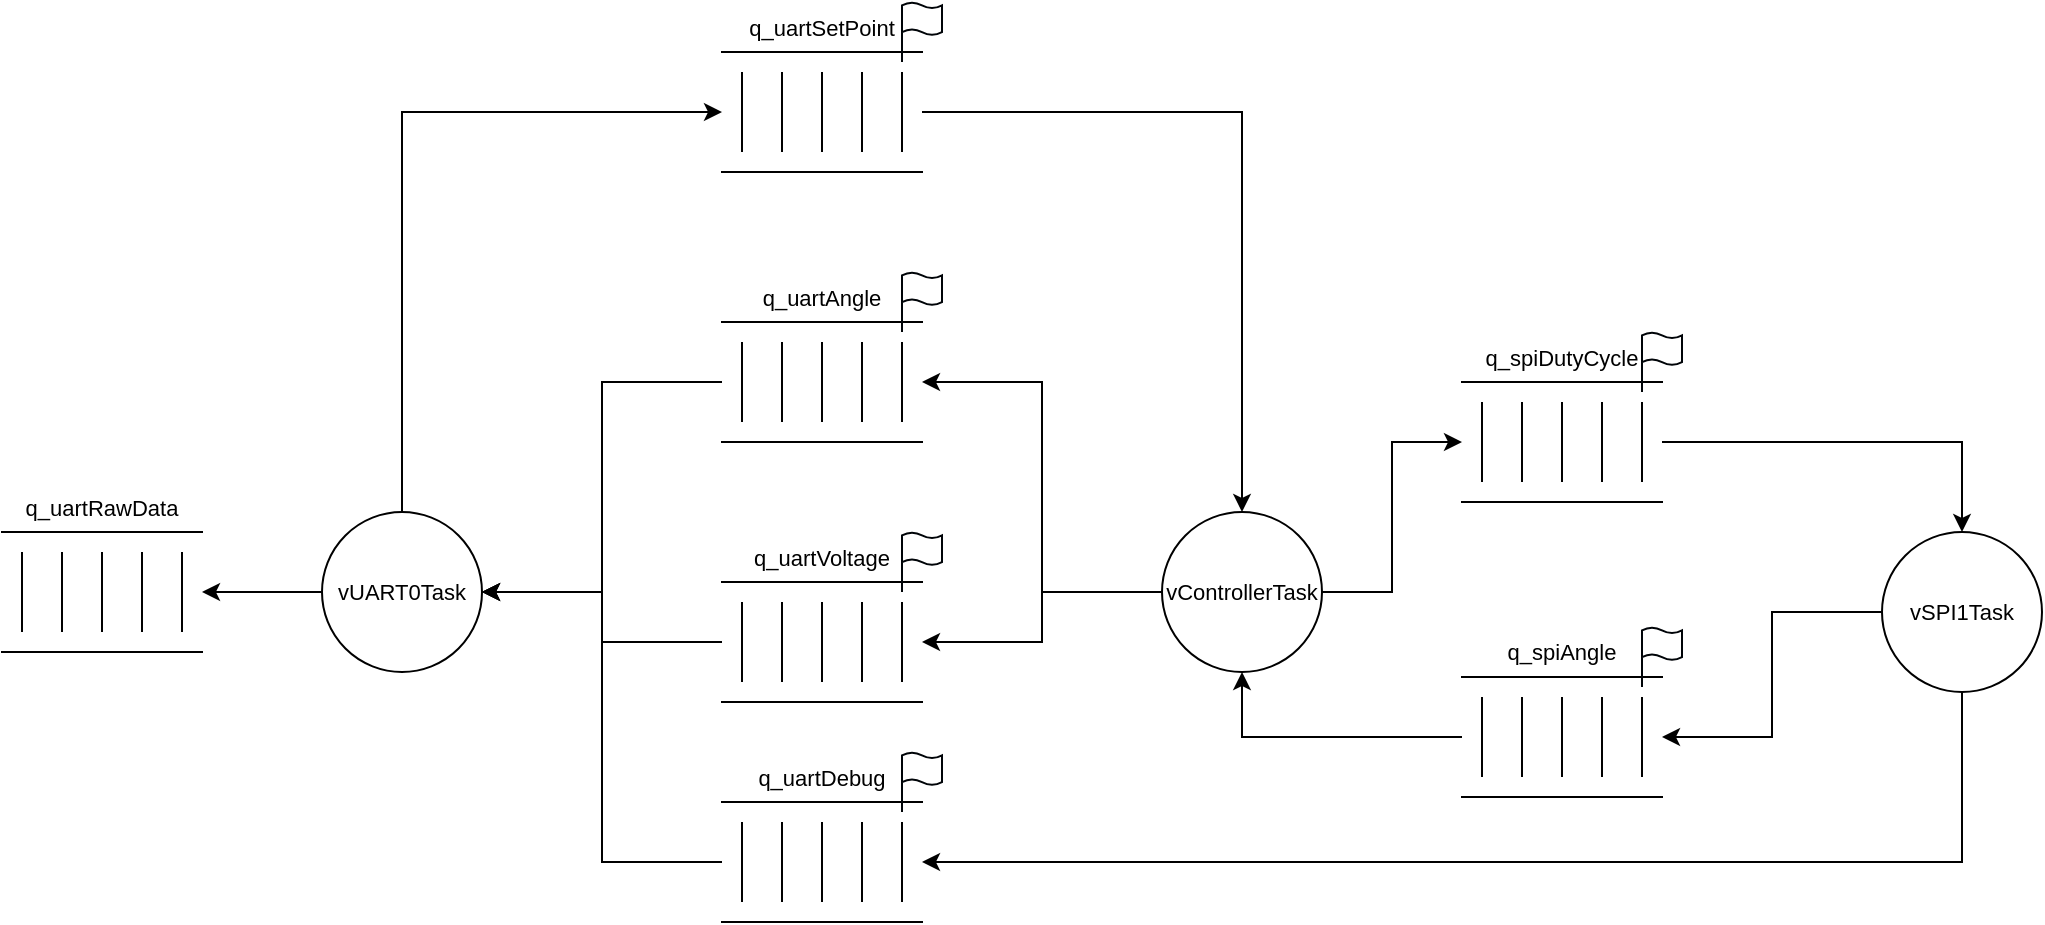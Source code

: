 <mxfile version="21.2.8" type="device">
  <diagram name="Page-1" id="uVm50r44yL1HAVge5XId">
    <mxGraphModel dx="2280" dy="825" grid="1" gridSize="10" guides="1" tooltips="1" connect="1" arrows="1" fold="1" page="1" pageScale="1" pageWidth="850" pageHeight="1100" math="0" shadow="0">
      <root>
        <mxCell id="0" />
        <mxCell id="1" parent="0" />
        <mxCell id="PwKN2gIFKv-cYixmfmU2-94" style="edgeStyle=orthogonalEdgeStyle;rounded=0;orthogonalLoop=1;jettySize=auto;html=1;entryX=0;entryY=0.5;entryDx=0;entryDy=0;" edge="1" parent="1" source="PwKN2gIFKv-cYixmfmU2-2" target="PwKN2gIFKv-cYixmfmU2-27">
          <mxGeometry relative="1" as="geometry">
            <Array as="points">
              <mxPoint x="-170" y="170" />
            </Array>
          </mxGeometry>
        </mxCell>
        <mxCell id="PwKN2gIFKv-cYixmfmU2-107" style="edgeStyle=orthogonalEdgeStyle;rounded=0;orthogonalLoop=1;jettySize=auto;html=1;entryX=1;entryY=0.5;entryDx=0;entryDy=0;" edge="1" parent="1" source="PwKN2gIFKv-cYixmfmU2-2" target="PwKN2gIFKv-cYixmfmU2-63">
          <mxGeometry relative="1" as="geometry" />
        </mxCell>
        <mxCell id="PwKN2gIFKv-cYixmfmU2-2" value="&lt;font style=&quot;font-size: 11px;&quot;&gt;vUART0Task&lt;/font&gt;" style="ellipse;whiteSpace=wrap;html=1;aspect=fixed;" vertex="1" parent="1">
          <mxGeometry x="-210" y="370" width="80" height="80" as="geometry" />
        </mxCell>
        <mxCell id="PwKN2gIFKv-cYixmfmU2-108" style="edgeStyle=orthogonalEdgeStyle;rounded=0;orthogonalLoop=1;jettySize=auto;html=1;entryX=1;entryY=0.5;entryDx=0;entryDy=0;" edge="1" parent="1" source="PwKN2gIFKv-cYixmfmU2-12" target="PwKN2gIFKv-cYixmfmU2-54">
          <mxGeometry relative="1" as="geometry" />
        </mxCell>
        <mxCell id="PwKN2gIFKv-cYixmfmU2-109" style="edgeStyle=orthogonalEdgeStyle;rounded=0;orthogonalLoop=1;jettySize=auto;html=1;entryX=1;entryY=0.5;entryDx=0;entryDy=0;" edge="1" parent="1" source="PwKN2gIFKv-cYixmfmU2-12" target="PwKN2gIFKv-cYixmfmU2-3">
          <mxGeometry relative="1" as="geometry">
            <Array as="points">
              <mxPoint x="610" y="545" />
            </Array>
          </mxGeometry>
        </mxCell>
        <mxCell id="PwKN2gIFKv-cYixmfmU2-12" value="&lt;font style=&quot;font-size: 11px;&quot;&gt;vSPI1Task&lt;/font&gt;" style="ellipse;whiteSpace=wrap;html=1;aspect=fixed;" vertex="1" parent="1">
          <mxGeometry x="570" y="380" width="80" height="80" as="geometry" />
        </mxCell>
        <mxCell id="PwKN2gIFKv-cYixmfmU2-97" style="edgeStyle=orthogonalEdgeStyle;rounded=0;orthogonalLoop=1;jettySize=auto;html=1;entryX=1;entryY=0.5;entryDx=0;entryDy=0;" edge="1" parent="1" source="PwKN2gIFKv-cYixmfmU2-13" target="PwKN2gIFKv-cYixmfmU2-18">
          <mxGeometry relative="1" as="geometry" />
        </mxCell>
        <mxCell id="PwKN2gIFKv-cYixmfmU2-99" style="edgeStyle=orthogonalEdgeStyle;rounded=0;orthogonalLoop=1;jettySize=auto;html=1;entryX=1;entryY=0.5;entryDx=0;entryDy=0;" edge="1" parent="1" source="PwKN2gIFKv-cYixmfmU2-13" target="PwKN2gIFKv-cYixmfmU2-36">
          <mxGeometry relative="1" as="geometry" />
        </mxCell>
        <mxCell id="PwKN2gIFKv-cYixmfmU2-100" style="edgeStyle=orthogonalEdgeStyle;rounded=0;orthogonalLoop=1;jettySize=auto;html=1;entryX=0;entryY=0.5;entryDx=0;entryDy=0;" edge="1" parent="1" source="PwKN2gIFKv-cYixmfmU2-13" target="PwKN2gIFKv-cYixmfmU2-45">
          <mxGeometry relative="1" as="geometry" />
        </mxCell>
        <mxCell id="PwKN2gIFKv-cYixmfmU2-13" value="&lt;font style=&quot;font-size: 11px;&quot;&gt;vControllerTask&lt;/font&gt;" style="ellipse;whiteSpace=wrap;html=1;aspect=fixed;" vertex="1" parent="1">
          <mxGeometry x="210" y="370" width="80" height="80" as="geometry" />
        </mxCell>
        <mxCell id="PwKN2gIFKv-cYixmfmU2-15" value="" style="group" vertex="1" connectable="0" parent="1">
          <mxGeometry x="-10" y="490" width="110" height="85" as="geometry" />
        </mxCell>
        <mxCell id="PwKN2gIFKv-cYixmfmU2-10" value="" style="group" vertex="1" connectable="0" parent="PwKN2gIFKv-cYixmfmU2-15">
          <mxGeometry y="25" width="100" height="60" as="geometry" />
        </mxCell>
        <mxCell id="PwKN2gIFKv-cYixmfmU2-3" value="" style="shape=partialRectangle;whiteSpace=wrap;html=1;left=0;right=0;fillColor=none;" vertex="1" parent="PwKN2gIFKv-cYixmfmU2-10">
          <mxGeometry width="100" height="60" as="geometry" />
        </mxCell>
        <mxCell id="PwKN2gIFKv-cYixmfmU2-5" value="" style="endArrow=none;html=1;rounded=0;" edge="1" parent="PwKN2gIFKv-cYixmfmU2-10">
          <mxGeometry width="50" height="50" relative="1" as="geometry">
            <mxPoint x="10" y="50" as="sourcePoint" />
            <mxPoint x="10" y="10" as="targetPoint" />
          </mxGeometry>
        </mxCell>
        <mxCell id="PwKN2gIFKv-cYixmfmU2-6" value="" style="endArrow=none;html=1;rounded=0;" edge="1" parent="PwKN2gIFKv-cYixmfmU2-10">
          <mxGeometry width="50" height="50" relative="1" as="geometry">
            <mxPoint x="30" y="50" as="sourcePoint" />
            <mxPoint x="30" y="10" as="targetPoint" />
          </mxGeometry>
        </mxCell>
        <mxCell id="PwKN2gIFKv-cYixmfmU2-7" value="" style="endArrow=none;html=1;rounded=0;" edge="1" parent="PwKN2gIFKv-cYixmfmU2-10">
          <mxGeometry width="50" height="50" relative="1" as="geometry">
            <mxPoint x="50" y="50" as="sourcePoint" />
            <mxPoint x="50" y="10" as="targetPoint" />
          </mxGeometry>
        </mxCell>
        <mxCell id="PwKN2gIFKv-cYixmfmU2-8" value="" style="endArrow=none;html=1;rounded=0;" edge="1" parent="PwKN2gIFKv-cYixmfmU2-10">
          <mxGeometry width="50" height="50" relative="1" as="geometry">
            <mxPoint x="70" y="50" as="sourcePoint" />
            <mxPoint x="70" y="10" as="targetPoint" />
          </mxGeometry>
        </mxCell>
        <mxCell id="PwKN2gIFKv-cYixmfmU2-9" value="" style="endArrow=none;html=1;rounded=0;" edge="1" parent="PwKN2gIFKv-cYixmfmU2-10">
          <mxGeometry width="50" height="50" relative="1" as="geometry">
            <mxPoint x="90" y="50" as="sourcePoint" />
            <mxPoint x="90" y="10" as="targetPoint" />
          </mxGeometry>
        </mxCell>
        <mxCell id="PwKN2gIFKv-cYixmfmU2-14" value="&lt;font style=&quot;font-size: 11px;&quot;&gt;q_uartDebug&lt;/font&gt;" style="text;html=1;strokeColor=none;fillColor=none;align=center;verticalAlign=middle;whiteSpace=wrap;rounded=0;" vertex="1" parent="PwKN2gIFKv-cYixmfmU2-15">
          <mxGeometry width="100" height="25" as="geometry" />
        </mxCell>
        <mxCell id="PwKN2gIFKv-cYixmfmU2-85" value="" style="html=1;verticalLabelPosition=bottom;align=center;labelBackgroundColor=#ffffff;verticalAlign=top;strokeWidth=1;strokeColor=#000408;shadow=0;dashed=0;shape=mxgraph.ios7.icons.flag;" vertex="1" parent="PwKN2gIFKv-cYixmfmU2-15">
          <mxGeometry x="90" width="20" height="30" as="geometry" />
        </mxCell>
        <mxCell id="PwKN2gIFKv-cYixmfmU2-16" value="" style="group" vertex="1" connectable="0" parent="1">
          <mxGeometry x="-10" y="250" width="110" height="85" as="geometry" />
        </mxCell>
        <mxCell id="PwKN2gIFKv-cYixmfmU2-17" value="" style="group" vertex="1" connectable="0" parent="PwKN2gIFKv-cYixmfmU2-16">
          <mxGeometry y="25" width="100" height="60" as="geometry" />
        </mxCell>
        <mxCell id="PwKN2gIFKv-cYixmfmU2-18" value="" style="shape=partialRectangle;whiteSpace=wrap;html=1;left=0;right=0;fillColor=none;" vertex="1" parent="PwKN2gIFKv-cYixmfmU2-17">
          <mxGeometry width="100" height="60" as="geometry" />
        </mxCell>
        <mxCell id="PwKN2gIFKv-cYixmfmU2-19" value="" style="endArrow=none;html=1;rounded=0;" edge="1" parent="PwKN2gIFKv-cYixmfmU2-17">
          <mxGeometry width="50" height="50" relative="1" as="geometry">
            <mxPoint x="10" y="50" as="sourcePoint" />
            <mxPoint x="10" y="10" as="targetPoint" />
          </mxGeometry>
        </mxCell>
        <mxCell id="PwKN2gIFKv-cYixmfmU2-20" value="" style="endArrow=none;html=1;rounded=0;" edge="1" parent="PwKN2gIFKv-cYixmfmU2-17">
          <mxGeometry width="50" height="50" relative="1" as="geometry">
            <mxPoint x="30" y="50" as="sourcePoint" />
            <mxPoint x="30" y="10" as="targetPoint" />
          </mxGeometry>
        </mxCell>
        <mxCell id="PwKN2gIFKv-cYixmfmU2-21" value="" style="endArrow=none;html=1;rounded=0;" edge="1" parent="PwKN2gIFKv-cYixmfmU2-17">
          <mxGeometry width="50" height="50" relative="1" as="geometry">
            <mxPoint x="50" y="50" as="sourcePoint" />
            <mxPoint x="50" y="10" as="targetPoint" />
          </mxGeometry>
        </mxCell>
        <mxCell id="PwKN2gIFKv-cYixmfmU2-22" value="" style="endArrow=none;html=1;rounded=0;" edge="1" parent="PwKN2gIFKv-cYixmfmU2-17">
          <mxGeometry width="50" height="50" relative="1" as="geometry">
            <mxPoint x="70" y="50" as="sourcePoint" />
            <mxPoint x="70" y="10" as="targetPoint" />
          </mxGeometry>
        </mxCell>
        <mxCell id="PwKN2gIFKv-cYixmfmU2-23" value="" style="endArrow=none;html=1;rounded=0;" edge="1" parent="PwKN2gIFKv-cYixmfmU2-17">
          <mxGeometry width="50" height="50" relative="1" as="geometry">
            <mxPoint x="90" y="50" as="sourcePoint" />
            <mxPoint x="90" y="10" as="targetPoint" />
          </mxGeometry>
        </mxCell>
        <mxCell id="PwKN2gIFKv-cYixmfmU2-24" value="&lt;font style=&quot;font-size: 11px;&quot;&gt;q_uartAngle&lt;/font&gt;" style="text;html=1;strokeColor=none;fillColor=none;align=center;verticalAlign=middle;whiteSpace=wrap;rounded=0;" vertex="1" parent="PwKN2gIFKv-cYixmfmU2-16">
          <mxGeometry width="100" height="25" as="geometry" />
        </mxCell>
        <mxCell id="PwKN2gIFKv-cYixmfmU2-86" value="" style="html=1;verticalLabelPosition=bottom;align=center;labelBackgroundColor=#ffffff;verticalAlign=top;strokeWidth=1;strokeColor=#000408;shadow=0;dashed=0;shape=mxgraph.ios7.icons.flag;" vertex="1" parent="PwKN2gIFKv-cYixmfmU2-16">
          <mxGeometry x="90" width="20" height="30" as="geometry" />
        </mxCell>
        <mxCell id="PwKN2gIFKv-cYixmfmU2-25" value="" style="group" vertex="1" connectable="0" parent="1">
          <mxGeometry x="-10" y="115" width="110" height="85" as="geometry" />
        </mxCell>
        <mxCell id="PwKN2gIFKv-cYixmfmU2-26" value="" style="group" vertex="1" connectable="0" parent="PwKN2gIFKv-cYixmfmU2-25">
          <mxGeometry y="25" width="100" height="60" as="geometry" />
        </mxCell>
        <mxCell id="PwKN2gIFKv-cYixmfmU2-27" value="" style="shape=partialRectangle;whiteSpace=wrap;html=1;left=0;right=0;fillColor=none;" vertex="1" parent="PwKN2gIFKv-cYixmfmU2-26">
          <mxGeometry width="100" height="60" as="geometry" />
        </mxCell>
        <mxCell id="PwKN2gIFKv-cYixmfmU2-28" value="" style="endArrow=none;html=1;rounded=0;" edge="1" parent="PwKN2gIFKv-cYixmfmU2-26">
          <mxGeometry width="50" height="50" relative="1" as="geometry">
            <mxPoint x="10" y="50" as="sourcePoint" />
            <mxPoint x="10" y="10" as="targetPoint" />
          </mxGeometry>
        </mxCell>
        <mxCell id="PwKN2gIFKv-cYixmfmU2-29" value="" style="endArrow=none;html=1;rounded=0;" edge="1" parent="PwKN2gIFKv-cYixmfmU2-26">
          <mxGeometry width="50" height="50" relative="1" as="geometry">
            <mxPoint x="30" y="50" as="sourcePoint" />
            <mxPoint x="30" y="10" as="targetPoint" />
          </mxGeometry>
        </mxCell>
        <mxCell id="PwKN2gIFKv-cYixmfmU2-30" value="" style="endArrow=none;html=1;rounded=0;" edge="1" parent="PwKN2gIFKv-cYixmfmU2-26">
          <mxGeometry width="50" height="50" relative="1" as="geometry">
            <mxPoint x="50" y="50" as="sourcePoint" />
            <mxPoint x="50" y="10" as="targetPoint" />
          </mxGeometry>
        </mxCell>
        <mxCell id="PwKN2gIFKv-cYixmfmU2-31" value="" style="endArrow=none;html=1;rounded=0;" edge="1" parent="PwKN2gIFKv-cYixmfmU2-26">
          <mxGeometry width="50" height="50" relative="1" as="geometry">
            <mxPoint x="70" y="50" as="sourcePoint" />
            <mxPoint x="70" y="10" as="targetPoint" />
          </mxGeometry>
        </mxCell>
        <mxCell id="PwKN2gIFKv-cYixmfmU2-32" value="" style="endArrow=none;html=1;rounded=0;" edge="1" parent="PwKN2gIFKv-cYixmfmU2-26">
          <mxGeometry width="50" height="50" relative="1" as="geometry">
            <mxPoint x="90" y="50" as="sourcePoint" />
            <mxPoint x="90" y="10" as="targetPoint" />
          </mxGeometry>
        </mxCell>
        <mxCell id="PwKN2gIFKv-cYixmfmU2-33" value="&lt;font style=&quot;font-size: 11px;&quot;&gt;q_uartSetPoint&lt;/font&gt;" style="text;html=1;strokeColor=none;fillColor=none;align=center;verticalAlign=middle;whiteSpace=wrap;rounded=0;" vertex="1" parent="PwKN2gIFKv-cYixmfmU2-25">
          <mxGeometry width="100" height="25" as="geometry" />
        </mxCell>
        <mxCell id="PwKN2gIFKv-cYixmfmU2-84" value="" style="html=1;verticalLabelPosition=bottom;align=center;labelBackgroundColor=#ffffff;verticalAlign=top;strokeWidth=1;strokeColor=#000408;shadow=0;dashed=0;shape=mxgraph.ios7.icons.flag;" vertex="1" parent="PwKN2gIFKv-cYixmfmU2-25">
          <mxGeometry x="90" width="20" height="30" as="geometry" />
        </mxCell>
        <mxCell id="PwKN2gIFKv-cYixmfmU2-34" value="" style="group" vertex="1" connectable="0" parent="1">
          <mxGeometry x="-10" y="380" width="110" height="85" as="geometry" />
        </mxCell>
        <mxCell id="PwKN2gIFKv-cYixmfmU2-35" value="" style="group" vertex="1" connectable="0" parent="PwKN2gIFKv-cYixmfmU2-34">
          <mxGeometry y="25" width="100" height="60" as="geometry" />
        </mxCell>
        <mxCell id="PwKN2gIFKv-cYixmfmU2-36" value="" style="shape=partialRectangle;whiteSpace=wrap;html=1;left=0;right=0;fillColor=none;" vertex="1" parent="PwKN2gIFKv-cYixmfmU2-35">
          <mxGeometry width="100" height="60" as="geometry" />
        </mxCell>
        <mxCell id="PwKN2gIFKv-cYixmfmU2-37" value="" style="endArrow=none;html=1;rounded=0;" edge="1" parent="PwKN2gIFKv-cYixmfmU2-35">
          <mxGeometry width="50" height="50" relative="1" as="geometry">
            <mxPoint x="10" y="50" as="sourcePoint" />
            <mxPoint x="10" y="10" as="targetPoint" />
          </mxGeometry>
        </mxCell>
        <mxCell id="PwKN2gIFKv-cYixmfmU2-38" value="" style="endArrow=none;html=1;rounded=0;" edge="1" parent="PwKN2gIFKv-cYixmfmU2-35">
          <mxGeometry width="50" height="50" relative="1" as="geometry">
            <mxPoint x="30" y="50" as="sourcePoint" />
            <mxPoint x="30" y="10" as="targetPoint" />
          </mxGeometry>
        </mxCell>
        <mxCell id="PwKN2gIFKv-cYixmfmU2-39" value="" style="endArrow=none;html=1;rounded=0;" edge="1" parent="PwKN2gIFKv-cYixmfmU2-35">
          <mxGeometry width="50" height="50" relative="1" as="geometry">
            <mxPoint x="50" y="50" as="sourcePoint" />
            <mxPoint x="50" y="10" as="targetPoint" />
          </mxGeometry>
        </mxCell>
        <mxCell id="PwKN2gIFKv-cYixmfmU2-40" value="" style="endArrow=none;html=1;rounded=0;" edge="1" parent="PwKN2gIFKv-cYixmfmU2-35">
          <mxGeometry width="50" height="50" relative="1" as="geometry">
            <mxPoint x="70" y="50" as="sourcePoint" />
            <mxPoint x="70" y="10" as="targetPoint" />
          </mxGeometry>
        </mxCell>
        <mxCell id="PwKN2gIFKv-cYixmfmU2-41" value="" style="endArrow=none;html=1;rounded=0;" edge="1" parent="PwKN2gIFKv-cYixmfmU2-35">
          <mxGeometry width="50" height="50" relative="1" as="geometry">
            <mxPoint x="90" y="50" as="sourcePoint" />
            <mxPoint x="90" y="10" as="targetPoint" />
          </mxGeometry>
        </mxCell>
        <mxCell id="PwKN2gIFKv-cYixmfmU2-42" value="&lt;font style=&quot;font-size: 11px;&quot;&gt;q_uartVoltage&lt;/font&gt;" style="text;html=1;strokeColor=none;fillColor=none;align=center;verticalAlign=middle;whiteSpace=wrap;rounded=0;" vertex="1" parent="PwKN2gIFKv-cYixmfmU2-34">
          <mxGeometry width="100" height="25" as="geometry" />
        </mxCell>
        <mxCell id="PwKN2gIFKv-cYixmfmU2-11" value="" style="html=1;verticalLabelPosition=bottom;align=center;labelBackgroundColor=#ffffff;verticalAlign=top;strokeWidth=1;strokeColor=#000408;shadow=0;dashed=0;shape=mxgraph.ios7.icons.flag;" vertex="1" parent="PwKN2gIFKv-cYixmfmU2-34">
          <mxGeometry x="90" width="20" height="30" as="geometry" />
        </mxCell>
        <mxCell id="PwKN2gIFKv-cYixmfmU2-43" value="" style="group" vertex="1" connectable="0" parent="1">
          <mxGeometry x="360" y="280" width="110" height="85" as="geometry" />
        </mxCell>
        <mxCell id="PwKN2gIFKv-cYixmfmU2-44" value="" style="group" vertex="1" connectable="0" parent="PwKN2gIFKv-cYixmfmU2-43">
          <mxGeometry y="25" width="100" height="60" as="geometry" />
        </mxCell>
        <mxCell id="PwKN2gIFKv-cYixmfmU2-45" value="" style="shape=partialRectangle;whiteSpace=wrap;html=1;left=0;right=0;fillColor=none;" vertex="1" parent="PwKN2gIFKv-cYixmfmU2-44">
          <mxGeometry width="100" height="60" as="geometry" />
        </mxCell>
        <mxCell id="PwKN2gIFKv-cYixmfmU2-46" value="" style="endArrow=none;html=1;rounded=0;" edge="1" parent="PwKN2gIFKv-cYixmfmU2-44">
          <mxGeometry width="50" height="50" relative="1" as="geometry">
            <mxPoint x="10" y="50" as="sourcePoint" />
            <mxPoint x="10" y="10" as="targetPoint" />
          </mxGeometry>
        </mxCell>
        <mxCell id="PwKN2gIFKv-cYixmfmU2-47" value="" style="endArrow=none;html=1;rounded=0;" edge="1" parent="PwKN2gIFKv-cYixmfmU2-44">
          <mxGeometry width="50" height="50" relative="1" as="geometry">
            <mxPoint x="30" y="50" as="sourcePoint" />
            <mxPoint x="30" y="10" as="targetPoint" />
          </mxGeometry>
        </mxCell>
        <mxCell id="PwKN2gIFKv-cYixmfmU2-48" value="" style="endArrow=none;html=1;rounded=0;" edge="1" parent="PwKN2gIFKv-cYixmfmU2-44">
          <mxGeometry width="50" height="50" relative="1" as="geometry">
            <mxPoint x="50" y="50" as="sourcePoint" />
            <mxPoint x="50" y="10" as="targetPoint" />
          </mxGeometry>
        </mxCell>
        <mxCell id="PwKN2gIFKv-cYixmfmU2-49" value="" style="endArrow=none;html=1;rounded=0;" edge="1" parent="PwKN2gIFKv-cYixmfmU2-44">
          <mxGeometry width="50" height="50" relative="1" as="geometry">
            <mxPoint x="70" y="50" as="sourcePoint" />
            <mxPoint x="70" y="10" as="targetPoint" />
          </mxGeometry>
        </mxCell>
        <mxCell id="PwKN2gIFKv-cYixmfmU2-50" value="" style="endArrow=none;html=1;rounded=0;" edge="1" parent="PwKN2gIFKv-cYixmfmU2-44">
          <mxGeometry width="50" height="50" relative="1" as="geometry">
            <mxPoint x="90" y="50" as="sourcePoint" />
            <mxPoint x="90" y="10" as="targetPoint" />
          </mxGeometry>
        </mxCell>
        <mxCell id="PwKN2gIFKv-cYixmfmU2-51" value="&lt;font style=&quot;font-size: 11px;&quot;&gt;q_spiDutyCycle&lt;/font&gt;" style="text;html=1;strokeColor=none;fillColor=none;align=center;verticalAlign=middle;whiteSpace=wrap;rounded=0;" vertex="1" parent="PwKN2gIFKv-cYixmfmU2-43">
          <mxGeometry width="100" height="25" as="geometry" />
        </mxCell>
        <mxCell id="PwKN2gIFKv-cYixmfmU2-106" value="" style="html=1;verticalLabelPosition=bottom;align=center;labelBackgroundColor=#ffffff;verticalAlign=top;strokeWidth=1;strokeColor=#000408;shadow=0;dashed=0;shape=mxgraph.ios7.icons.flag;" vertex="1" parent="PwKN2gIFKv-cYixmfmU2-43">
          <mxGeometry x="90" width="20" height="30" as="geometry" />
        </mxCell>
        <mxCell id="PwKN2gIFKv-cYixmfmU2-52" value="" style="group" vertex="1" connectable="0" parent="1">
          <mxGeometry x="360" y="427.5" width="110" height="85" as="geometry" />
        </mxCell>
        <mxCell id="PwKN2gIFKv-cYixmfmU2-53" value="" style="group" vertex="1" connectable="0" parent="PwKN2gIFKv-cYixmfmU2-52">
          <mxGeometry y="25" width="100" height="60" as="geometry" />
        </mxCell>
        <mxCell id="PwKN2gIFKv-cYixmfmU2-54" value="" style="shape=partialRectangle;whiteSpace=wrap;html=1;left=0;right=0;fillColor=none;" vertex="1" parent="PwKN2gIFKv-cYixmfmU2-53">
          <mxGeometry width="100" height="60" as="geometry" />
        </mxCell>
        <mxCell id="PwKN2gIFKv-cYixmfmU2-55" value="" style="endArrow=none;html=1;rounded=0;" edge="1" parent="PwKN2gIFKv-cYixmfmU2-53">
          <mxGeometry width="50" height="50" relative="1" as="geometry">
            <mxPoint x="10" y="50" as="sourcePoint" />
            <mxPoint x="10" y="10" as="targetPoint" />
          </mxGeometry>
        </mxCell>
        <mxCell id="PwKN2gIFKv-cYixmfmU2-56" value="" style="endArrow=none;html=1;rounded=0;" edge="1" parent="PwKN2gIFKv-cYixmfmU2-53">
          <mxGeometry width="50" height="50" relative="1" as="geometry">
            <mxPoint x="30" y="50" as="sourcePoint" />
            <mxPoint x="30" y="10" as="targetPoint" />
          </mxGeometry>
        </mxCell>
        <mxCell id="PwKN2gIFKv-cYixmfmU2-57" value="" style="endArrow=none;html=1;rounded=0;" edge="1" parent="PwKN2gIFKv-cYixmfmU2-53">
          <mxGeometry width="50" height="50" relative="1" as="geometry">
            <mxPoint x="50" y="50" as="sourcePoint" />
            <mxPoint x="50" y="10" as="targetPoint" />
          </mxGeometry>
        </mxCell>
        <mxCell id="PwKN2gIFKv-cYixmfmU2-58" value="" style="endArrow=none;html=1;rounded=0;" edge="1" parent="PwKN2gIFKv-cYixmfmU2-53">
          <mxGeometry width="50" height="50" relative="1" as="geometry">
            <mxPoint x="70" y="50" as="sourcePoint" />
            <mxPoint x="70" y="10" as="targetPoint" />
          </mxGeometry>
        </mxCell>
        <mxCell id="PwKN2gIFKv-cYixmfmU2-59" value="" style="endArrow=none;html=1;rounded=0;" edge="1" parent="PwKN2gIFKv-cYixmfmU2-53">
          <mxGeometry width="50" height="50" relative="1" as="geometry">
            <mxPoint x="90" y="50" as="sourcePoint" />
            <mxPoint x="90" y="10" as="targetPoint" />
          </mxGeometry>
        </mxCell>
        <mxCell id="PwKN2gIFKv-cYixmfmU2-60" value="&lt;font style=&quot;font-size: 11px;&quot;&gt;q_spiAngle&lt;/font&gt;" style="text;html=1;strokeColor=none;fillColor=none;align=center;verticalAlign=middle;whiteSpace=wrap;rounded=0;" vertex="1" parent="PwKN2gIFKv-cYixmfmU2-52">
          <mxGeometry width="100" height="25" as="geometry" />
        </mxCell>
        <mxCell id="PwKN2gIFKv-cYixmfmU2-105" value="" style="html=1;verticalLabelPosition=bottom;align=center;labelBackgroundColor=#ffffff;verticalAlign=top;strokeWidth=1;strokeColor=#000408;shadow=0;dashed=0;shape=mxgraph.ios7.icons.flag;" vertex="1" parent="PwKN2gIFKv-cYixmfmU2-52">
          <mxGeometry x="90" width="20" height="30" as="geometry" />
        </mxCell>
        <mxCell id="PwKN2gIFKv-cYixmfmU2-61" value="" style="group" vertex="1" connectable="0" parent="1">
          <mxGeometry x="-370" y="355" width="100" height="85" as="geometry" />
        </mxCell>
        <mxCell id="PwKN2gIFKv-cYixmfmU2-62" value="" style="group" vertex="1" connectable="0" parent="PwKN2gIFKv-cYixmfmU2-61">
          <mxGeometry y="25" width="100" height="60" as="geometry" />
        </mxCell>
        <mxCell id="PwKN2gIFKv-cYixmfmU2-63" value="" style="shape=partialRectangle;whiteSpace=wrap;html=1;left=0;right=0;fillColor=none;" vertex="1" parent="PwKN2gIFKv-cYixmfmU2-62">
          <mxGeometry width="100" height="60" as="geometry" />
        </mxCell>
        <mxCell id="PwKN2gIFKv-cYixmfmU2-64" value="" style="endArrow=none;html=1;rounded=0;" edge="1" parent="PwKN2gIFKv-cYixmfmU2-62">
          <mxGeometry width="50" height="50" relative="1" as="geometry">
            <mxPoint x="10" y="50" as="sourcePoint" />
            <mxPoint x="10" y="10" as="targetPoint" />
          </mxGeometry>
        </mxCell>
        <mxCell id="PwKN2gIFKv-cYixmfmU2-65" value="" style="endArrow=none;html=1;rounded=0;" edge="1" parent="PwKN2gIFKv-cYixmfmU2-62">
          <mxGeometry width="50" height="50" relative="1" as="geometry">
            <mxPoint x="30" y="50" as="sourcePoint" />
            <mxPoint x="30" y="10" as="targetPoint" />
          </mxGeometry>
        </mxCell>
        <mxCell id="PwKN2gIFKv-cYixmfmU2-66" value="" style="endArrow=none;html=1;rounded=0;" edge="1" parent="PwKN2gIFKv-cYixmfmU2-62">
          <mxGeometry width="50" height="50" relative="1" as="geometry">
            <mxPoint x="50" y="50" as="sourcePoint" />
            <mxPoint x="50" y="10" as="targetPoint" />
          </mxGeometry>
        </mxCell>
        <mxCell id="PwKN2gIFKv-cYixmfmU2-67" value="" style="endArrow=none;html=1;rounded=0;" edge="1" parent="PwKN2gIFKv-cYixmfmU2-62">
          <mxGeometry width="50" height="50" relative="1" as="geometry">
            <mxPoint x="70" y="50" as="sourcePoint" />
            <mxPoint x="70" y="10" as="targetPoint" />
          </mxGeometry>
        </mxCell>
        <mxCell id="PwKN2gIFKv-cYixmfmU2-68" value="" style="endArrow=none;html=1;rounded=0;" edge="1" parent="PwKN2gIFKv-cYixmfmU2-62">
          <mxGeometry width="50" height="50" relative="1" as="geometry">
            <mxPoint x="90" y="50" as="sourcePoint" />
            <mxPoint x="90" y="10" as="targetPoint" />
          </mxGeometry>
        </mxCell>
        <mxCell id="PwKN2gIFKv-cYixmfmU2-69" value="&lt;font style=&quot;font-size: 11px;&quot;&gt;q_uartRawData&lt;/font&gt;" style="text;html=1;strokeColor=none;fillColor=none;align=center;verticalAlign=middle;whiteSpace=wrap;rounded=0;" vertex="1" parent="PwKN2gIFKv-cYixmfmU2-61">
          <mxGeometry width="100" height="25" as="geometry" />
        </mxCell>
        <mxCell id="PwKN2gIFKv-cYixmfmU2-91" style="edgeStyle=orthogonalEdgeStyle;rounded=0;orthogonalLoop=1;jettySize=auto;html=1;entryX=1;entryY=0.5;entryDx=0;entryDy=0;" edge="1" parent="1" source="PwKN2gIFKv-cYixmfmU2-18" target="PwKN2gIFKv-cYixmfmU2-2">
          <mxGeometry relative="1" as="geometry" />
        </mxCell>
        <mxCell id="PwKN2gIFKv-cYixmfmU2-93" style="edgeStyle=orthogonalEdgeStyle;rounded=0;orthogonalLoop=1;jettySize=auto;html=1;entryX=1;entryY=0.5;entryDx=0;entryDy=0;" edge="1" parent="1" source="PwKN2gIFKv-cYixmfmU2-3" target="PwKN2gIFKv-cYixmfmU2-2">
          <mxGeometry relative="1" as="geometry" />
        </mxCell>
        <mxCell id="PwKN2gIFKv-cYixmfmU2-95" style="edgeStyle=orthogonalEdgeStyle;rounded=0;orthogonalLoop=1;jettySize=auto;html=1;exitX=0;exitY=0.5;exitDx=0;exitDy=0;entryX=1;entryY=0.5;entryDx=0;entryDy=0;" edge="1" parent="1" source="PwKN2gIFKv-cYixmfmU2-36" target="PwKN2gIFKv-cYixmfmU2-2">
          <mxGeometry relative="1" as="geometry" />
        </mxCell>
        <mxCell id="PwKN2gIFKv-cYixmfmU2-98" style="edgeStyle=orthogonalEdgeStyle;rounded=0;orthogonalLoop=1;jettySize=auto;html=1;entryX=0.5;entryY=0;entryDx=0;entryDy=0;" edge="1" parent="1" source="PwKN2gIFKv-cYixmfmU2-27" target="PwKN2gIFKv-cYixmfmU2-13">
          <mxGeometry relative="1" as="geometry" />
        </mxCell>
        <mxCell id="PwKN2gIFKv-cYixmfmU2-101" style="edgeStyle=orthogonalEdgeStyle;rounded=0;orthogonalLoop=1;jettySize=auto;html=1;entryX=0.5;entryY=1;entryDx=0;entryDy=0;" edge="1" parent="1" source="PwKN2gIFKv-cYixmfmU2-54" target="PwKN2gIFKv-cYixmfmU2-13">
          <mxGeometry relative="1" as="geometry" />
        </mxCell>
        <mxCell id="PwKN2gIFKv-cYixmfmU2-103" style="edgeStyle=orthogonalEdgeStyle;rounded=0;orthogonalLoop=1;jettySize=auto;html=1;entryX=0.5;entryY=0;entryDx=0;entryDy=0;" edge="1" parent="1" source="PwKN2gIFKv-cYixmfmU2-45" target="PwKN2gIFKv-cYixmfmU2-12">
          <mxGeometry relative="1" as="geometry" />
        </mxCell>
      </root>
    </mxGraphModel>
  </diagram>
</mxfile>
